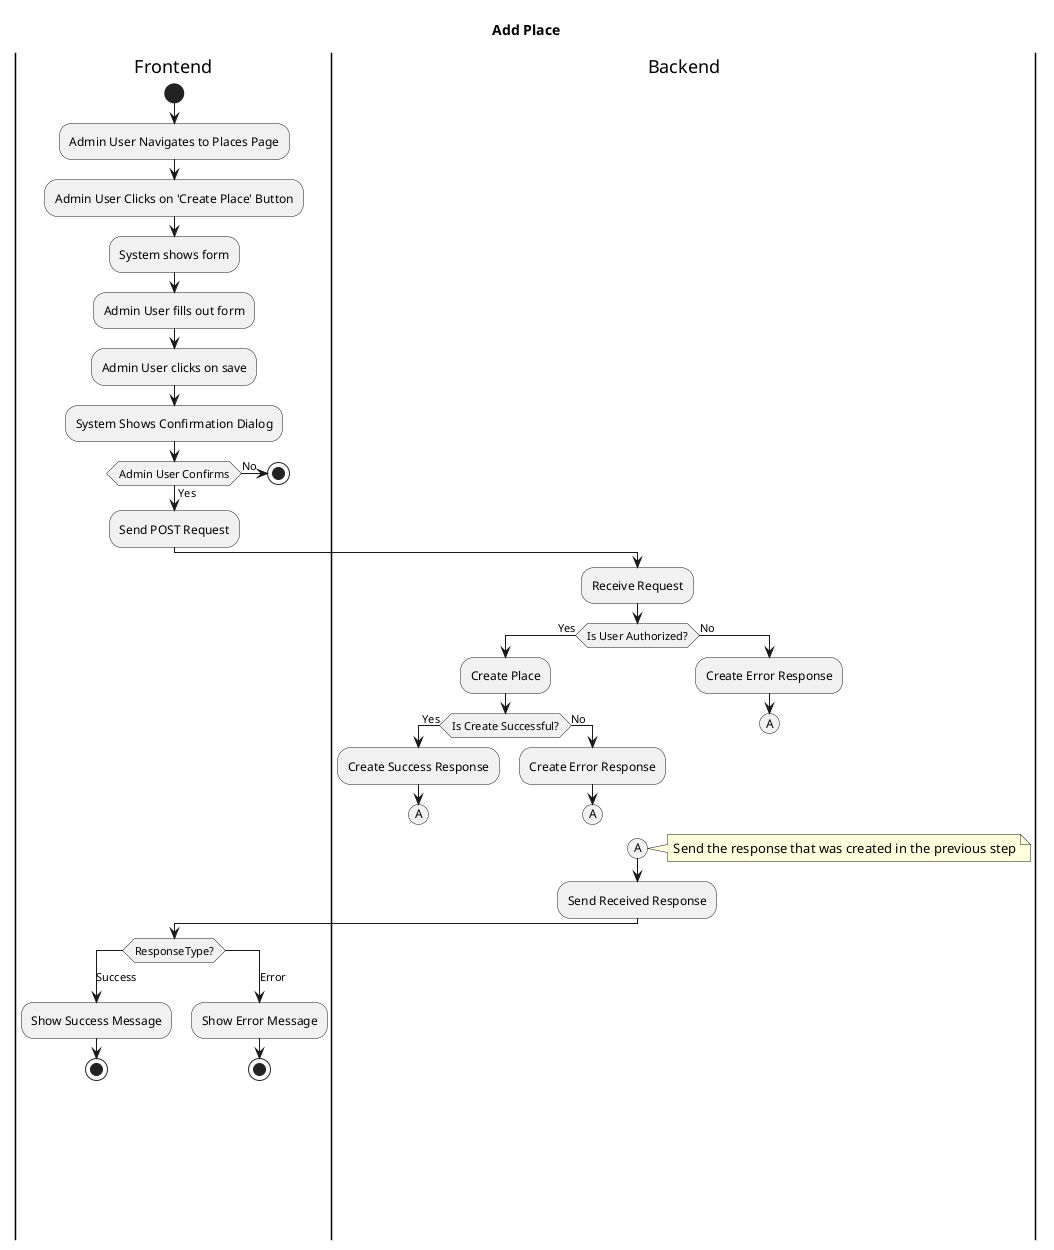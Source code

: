 @startuml
'https://plantuml.com/activity-diagram-beta
title Add Place

|Frontend|
start

:Admin User Navigates to Places Page;
:Admin User Clicks on 'Create Place' Button;
:System shows form;
:Admin User fills out form;
:Admin User clicks on save;
:System Shows Confirmation Dialog;

if (Admin User Confirms) then (Yes)
    :Send POST Request;

    |Backend|

    :Receive Request;

    if (Is User Authorized?) then (Yes)
        :Create Place;

        if (Is Create Successful?) then (Yes)
            :Create Success Response;
            (A)
            detach
        else (No)
            :Create Error Response;
            (A)
            detach
        endif
    else (No)
        :Create Error Response;
        (A)
        detach
    endif

    (A)

    note right
        Send the response that was created in the previous step
    end note

    :Send Received Response;

    |Frontend|

    switch (ResponseType?)
    case (Success)
        :Show Success Message;
        stop
    case (Error)
        :Show Error Message;
        stop
    endswitch

else (No)
    |Frontend|
stop

endif

@enduml
